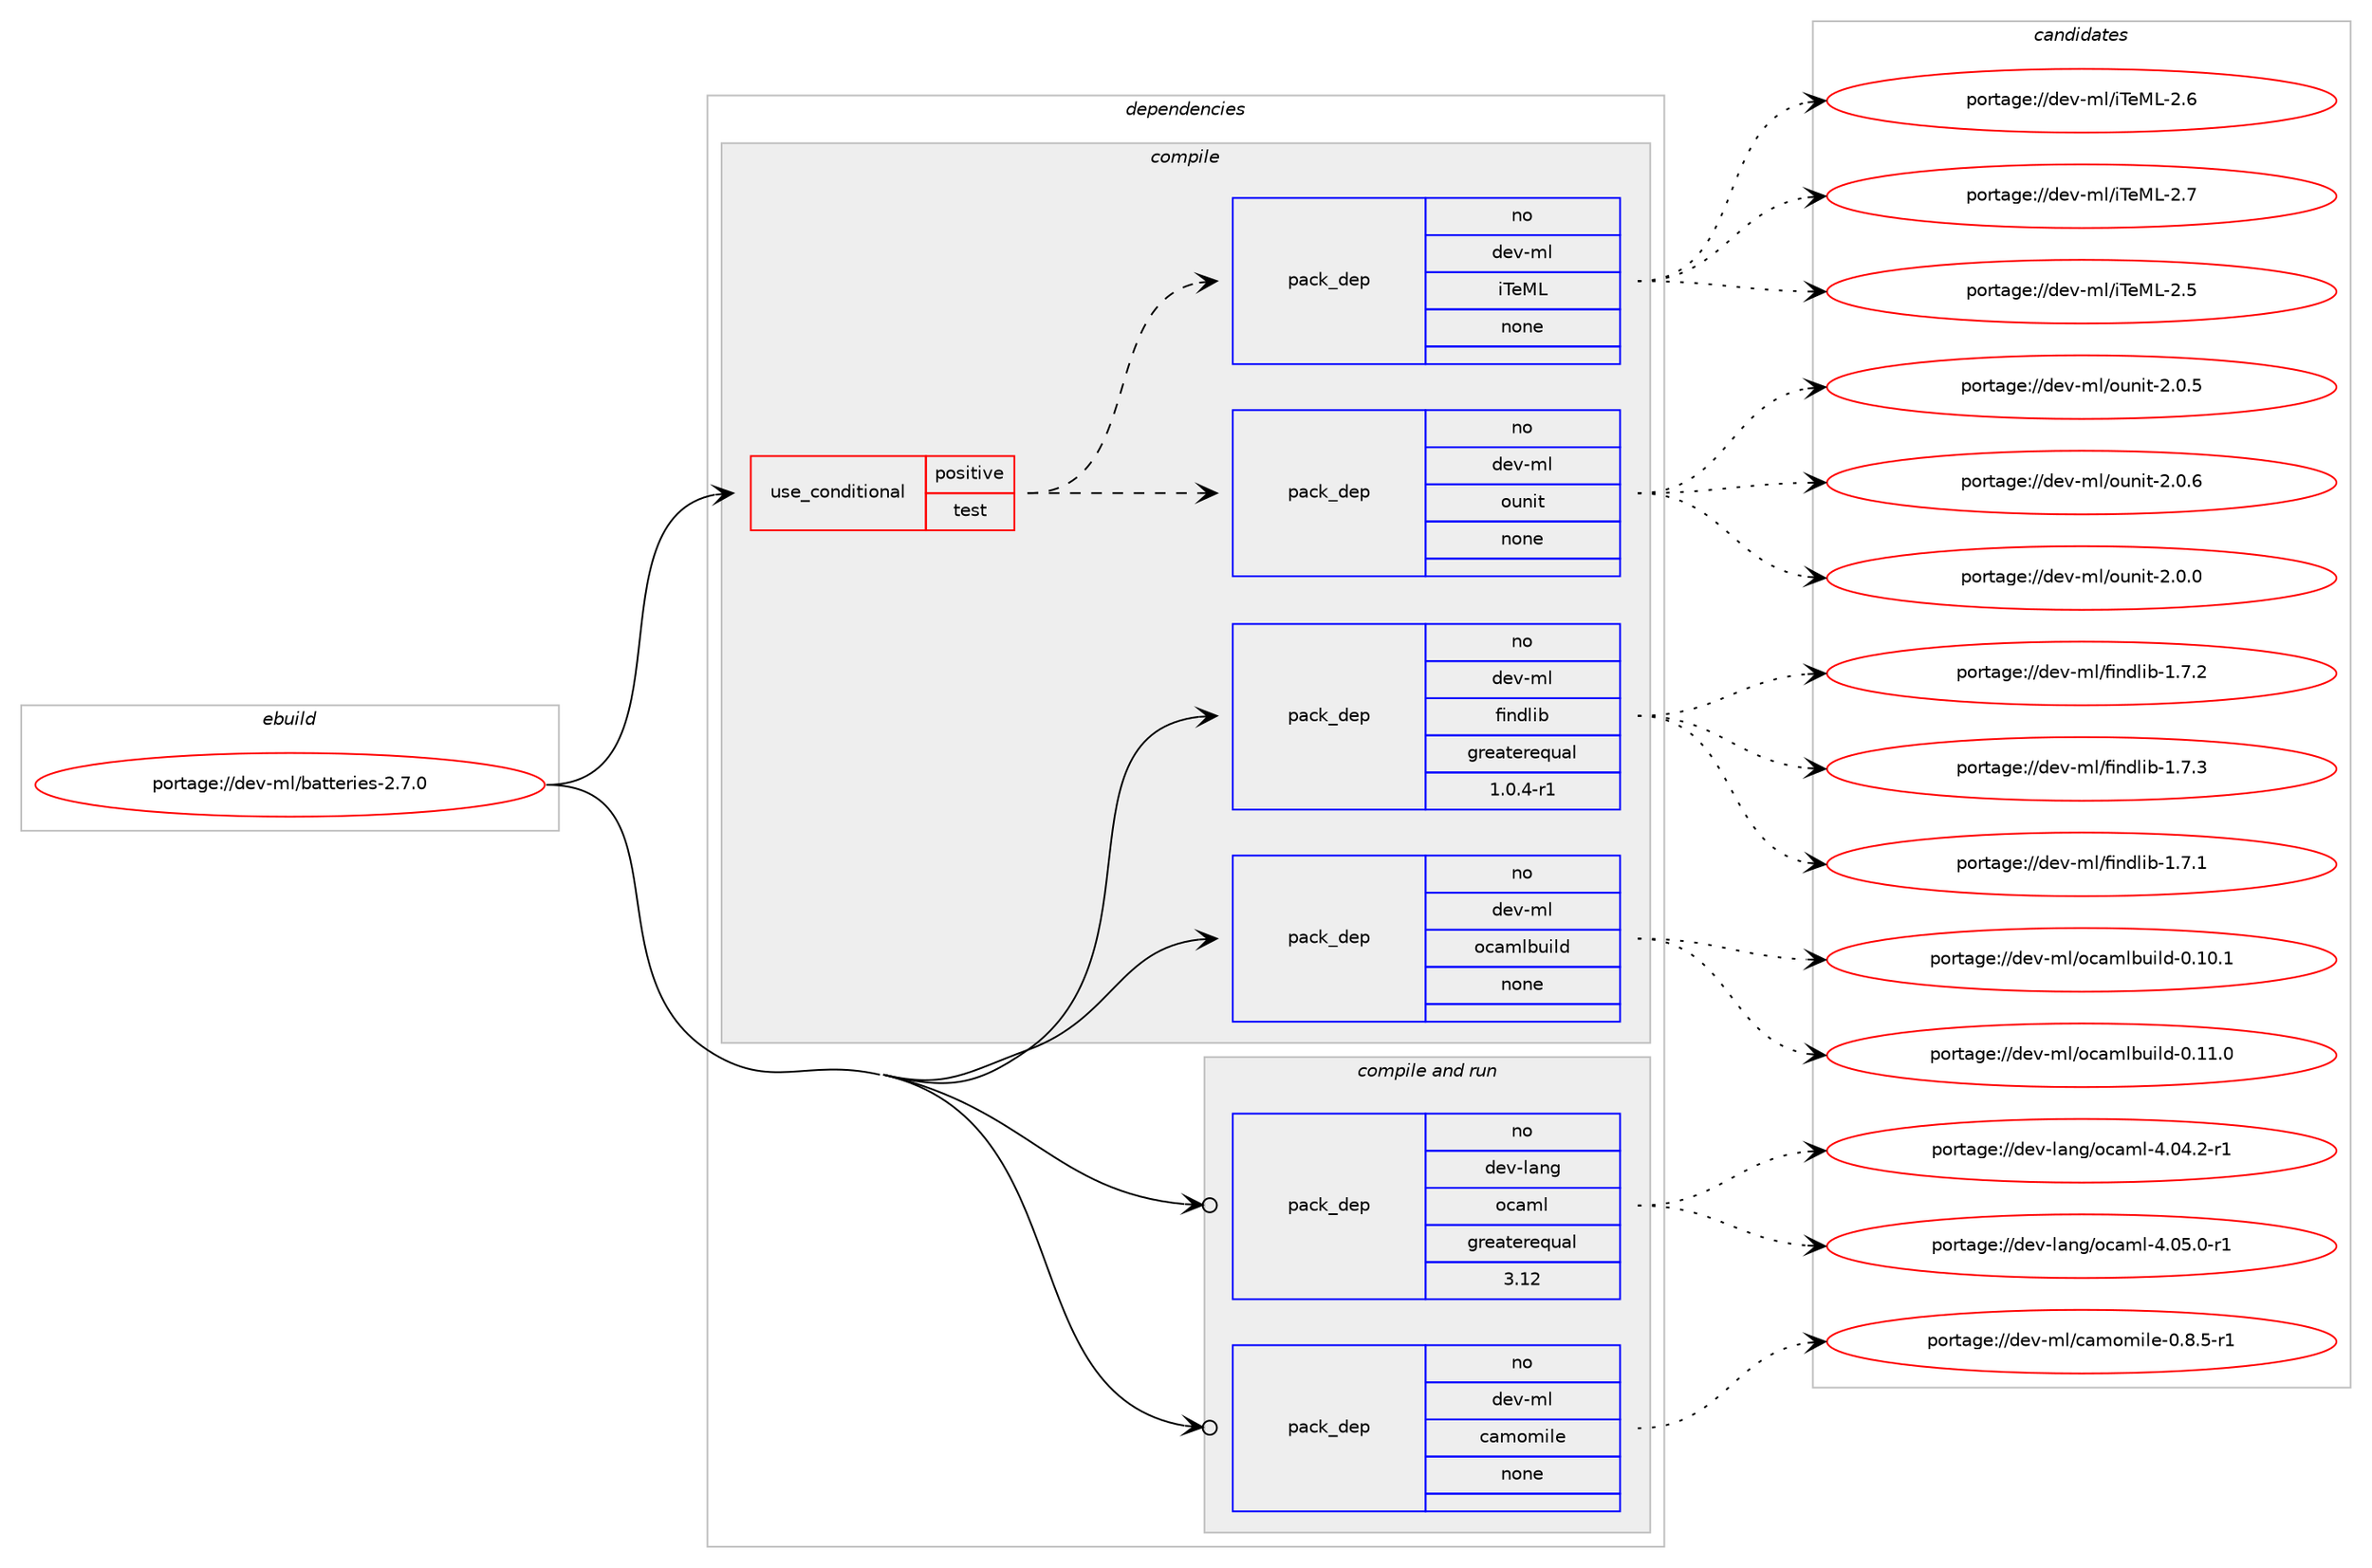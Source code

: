 digraph prolog {

# *************
# Graph options
# *************

newrank=true;
concentrate=true;
compound=true;
graph [rankdir=LR,fontname=Helvetica,fontsize=10,ranksep=1.5];#, ranksep=2.5, nodesep=0.2];
edge  [arrowhead=vee];
node  [fontname=Helvetica,fontsize=10];

# **********
# The ebuild
# **********

subgraph cluster_leftcol {
color=gray;
rank=same;
label=<<i>ebuild</i>>;
id [label="portage://dev-ml/batteries-2.7.0", color=red, width=4, href="../dev-ml/batteries-2.7.0.svg"];
}

# ****************
# The dependencies
# ****************

subgraph cluster_midcol {
color=gray;
label=<<i>dependencies</i>>;
subgraph cluster_compile {
fillcolor="#eeeeee";
style=filled;
label=<<i>compile</i>>;
subgraph cond22321 {
dependency105797 [label=<<TABLE BORDER="0" CELLBORDER="1" CELLSPACING="0" CELLPADDING="4"><TR><TD ROWSPAN="3" CELLPADDING="10">use_conditional</TD></TR><TR><TD>positive</TD></TR><TR><TD>test</TD></TR></TABLE>>, shape=none, color=red];
subgraph pack80329 {
dependency105798 [label=<<TABLE BORDER="0" CELLBORDER="1" CELLSPACING="0" CELLPADDING="4" WIDTH="220"><TR><TD ROWSPAN="6" CELLPADDING="30">pack_dep</TD></TR><TR><TD WIDTH="110">no</TD></TR><TR><TD>dev-ml</TD></TR><TR><TD>ounit</TD></TR><TR><TD>none</TD></TR><TR><TD></TD></TR></TABLE>>, shape=none, color=blue];
}
dependency105797:e -> dependency105798:w [weight=20,style="dashed",arrowhead="vee"];
subgraph pack80330 {
dependency105799 [label=<<TABLE BORDER="0" CELLBORDER="1" CELLSPACING="0" CELLPADDING="4" WIDTH="220"><TR><TD ROWSPAN="6" CELLPADDING="30">pack_dep</TD></TR><TR><TD WIDTH="110">no</TD></TR><TR><TD>dev-ml</TD></TR><TR><TD>iTeML</TD></TR><TR><TD>none</TD></TR><TR><TD></TD></TR></TABLE>>, shape=none, color=blue];
}
dependency105797:e -> dependency105799:w [weight=20,style="dashed",arrowhead="vee"];
}
id:e -> dependency105797:w [weight=20,style="solid",arrowhead="vee"];
subgraph pack80331 {
dependency105800 [label=<<TABLE BORDER="0" CELLBORDER="1" CELLSPACING="0" CELLPADDING="4" WIDTH="220"><TR><TD ROWSPAN="6" CELLPADDING="30">pack_dep</TD></TR><TR><TD WIDTH="110">no</TD></TR><TR><TD>dev-ml</TD></TR><TR><TD>findlib</TD></TR><TR><TD>greaterequal</TD></TR><TR><TD>1.0.4-r1</TD></TR></TABLE>>, shape=none, color=blue];
}
id:e -> dependency105800:w [weight=20,style="solid",arrowhead="vee"];
subgraph pack80332 {
dependency105801 [label=<<TABLE BORDER="0" CELLBORDER="1" CELLSPACING="0" CELLPADDING="4" WIDTH="220"><TR><TD ROWSPAN="6" CELLPADDING="30">pack_dep</TD></TR><TR><TD WIDTH="110">no</TD></TR><TR><TD>dev-ml</TD></TR><TR><TD>ocamlbuild</TD></TR><TR><TD>none</TD></TR><TR><TD></TD></TR></TABLE>>, shape=none, color=blue];
}
id:e -> dependency105801:w [weight=20,style="solid",arrowhead="vee"];
}
subgraph cluster_compileandrun {
fillcolor="#eeeeee";
style=filled;
label=<<i>compile and run</i>>;
subgraph pack80333 {
dependency105802 [label=<<TABLE BORDER="0" CELLBORDER="1" CELLSPACING="0" CELLPADDING="4" WIDTH="220"><TR><TD ROWSPAN="6" CELLPADDING="30">pack_dep</TD></TR><TR><TD WIDTH="110">no</TD></TR><TR><TD>dev-lang</TD></TR><TR><TD>ocaml</TD></TR><TR><TD>greaterequal</TD></TR><TR><TD>3.12</TD></TR></TABLE>>, shape=none, color=blue];
}
id:e -> dependency105802:w [weight=20,style="solid",arrowhead="odotvee"];
subgraph pack80334 {
dependency105803 [label=<<TABLE BORDER="0" CELLBORDER="1" CELLSPACING="0" CELLPADDING="4" WIDTH="220"><TR><TD ROWSPAN="6" CELLPADDING="30">pack_dep</TD></TR><TR><TD WIDTH="110">no</TD></TR><TR><TD>dev-ml</TD></TR><TR><TD>camomile</TD></TR><TR><TD>none</TD></TR><TR><TD></TD></TR></TABLE>>, shape=none, color=blue];
}
id:e -> dependency105803:w [weight=20,style="solid",arrowhead="odotvee"];
}
subgraph cluster_run {
fillcolor="#eeeeee";
style=filled;
label=<<i>run</i>>;
}
}

# **************
# The candidates
# **************

subgraph cluster_choices {
rank=same;
color=gray;
label=<<i>candidates</i>>;

subgraph choice80329 {
color=black;
nodesep=1;
choiceportage1001011184510910847111117110105116455046484648 [label="portage://dev-ml/ounit-2.0.0", color=red, width=4,href="../dev-ml/ounit-2.0.0.svg"];
choiceportage1001011184510910847111117110105116455046484653 [label="portage://dev-ml/ounit-2.0.5", color=red, width=4,href="../dev-ml/ounit-2.0.5.svg"];
choiceportage1001011184510910847111117110105116455046484654 [label="portage://dev-ml/ounit-2.0.6", color=red, width=4,href="../dev-ml/ounit-2.0.6.svg"];
dependency105798:e -> choiceportage1001011184510910847111117110105116455046484648:w [style=dotted,weight="100"];
dependency105798:e -> choiceportage1001011184510910847111117110105116455046484653:w [style=dotted,weight="100"];
dependency105798:e -> choiceportage1001011184510910847111117110105116455046484654:w [style=dotted,weight="100"];
}
subgraph choice80330 {
color=black;
nodesep=1;
choiceportage100101118451091084710584101777645504653 [label="portage://dev-ml/iTeML-2.5", color=red, width=4,href="../dev-ml/iTeML-2.5.svg"];
choiceportage100101118451091084710584101777645504654 [label="portage://dev-ml/iTeML-2.6", color=red, width=4,href="../dev-ml/iTeML-2.6.svg"];
choiceportage100101118451091084710584101777645504655 [label="portage://dev-ml/iTeML-2.7", color=red, width=4,href="../dev-ml/iTeML-2.7.svg"];
dependency105799:e -> choiceportage100101118451091084710584101777645504653:w [style=dotted,weight="100"];
dependency105799:e -> choiceportage100101118451091084710584101777645504654:w [style=dotted,weight="100"];
dependency105799:e -> choiceportage100101118451091084710584101777645504655:w [style=dotted,weight="100"];
}
subgraph choice80331 {
color=black;
nodesep=1;
choiceportage100101118451091084710210511010010810598454946554649 [label="portage://dev-ml/findlib-1.7.1", color=red, width=4,href="../dev-ml/findlib-1.7.1.svg"];
choiceportage100101118451091084710210511010010810598454946554650 [label="portage://dev-ml/findlib-1.7.2", color=red, width=4,href="../dev-ml/findlib-1.7.2.svg"];
choiceportage100101118451091084710210511010010810598454946554651 [label="portage://dev-ml/findlib-1.7.3", color=red, width=4,href="../dev-ml/findlib-1.7.3.svg"];
dependency105800:e -> choiceportage100101118451091084710210511010010810598454946554649:w [style=dotted,weight="100"];
dependency105800:e -> choiceportage100101118451091084710210511010010810598454946554650:w [style=dotted,weight="100"];
dependency105800:e -> choiceportage100101118451091084710210511010010810598454946554651:w [style=dotted,weight="100"];
}
subgraph choice80332 {
color=black;
nodesep=1;
choiceportage100101118451091084711199971091089811710510810045484649484649 [label="portage://dev-ml/ocamlbuild-0.10.1", color=red, width=4,href="../dev-ml/ocamlbuild-0.10.1.svg"];
choiceportage100101118451091084711199971091089811710510810045484649494648 [label="portage://dev-ml/ocamlbuild-0.11.0", color=red, width=4,href="../dev-ml/ocamlbuild-0.11.0.svg"];
dependency105801:e -> choiceportage100101118451091084711199971091089811710510810045484649484649:w [style=dotted,weight="100"];
dependency105801:e -> choiceportage100101118451091084711199971091089811710510810045484649494648:w [style=dotted,weight="100"];
}
subgraph choice80333 {
color=black;
nodesep=1;
choiceportage1001011184510897110103471119997109108455246485246504511449 [label="portage://dev-lang/ocaml-4.04.2-r1", color=red, width=4,href="../dev-lang/ocaml-4.04.2-r1.svg"];
choiceportage1001011184510897110103471119997109108455246485346484511449 [label="portage://dev-lang/ocaml-4.05.0-r1", color=red, width=4,href="../dev-lang/ocaml-4.05.0-r1.svg"];
dependency105802:e -> choiceportage1001011184510897110103471119997109108455246485246504511449:w [style=dotted,weight="100"];
dependency105802:e -> choiceportage1001011184510897110103471119997109108455246485346484511449:w [style=dotted,weight="100"];
}
subgraph choice80334 {
color=black;
nodesep=1;
choiceportage100101118451091084799971091111091051081014548465646534511449 [label="portage://dev-ml/camomile-0.8.5-r1", color=red, width=4,href="../dev-ml/camomile-0.8.5-r1.svg"];
dependency105803:e -> choiceportage100101118451091084799971091111091051081014548465646534511449:w [style=dotted,weight="100"];
}
}

}

